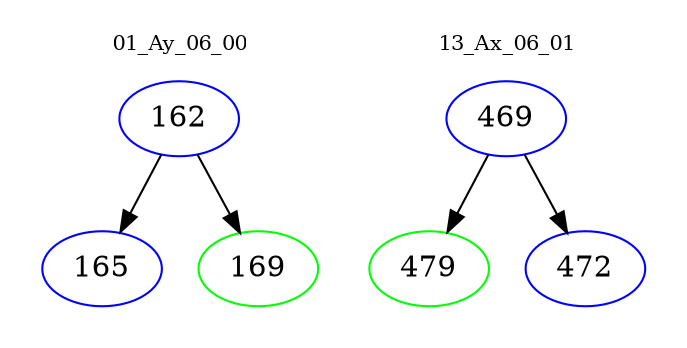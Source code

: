 digraph{
subgraph cluster_0 {
color = white
label = "01_Ay_06_00";
fontsize=10;
T0_162 [label="162", color="blue"]
T0_162 -> T0_165 [color="black"]
T0_165 [label="165", color="blue"]
T0_162 -> T0_169 [color="black"]
T0_169 [label="169", color="green"]
}
subgraph cluster_1 {
color = white
label = "13_Ax_06_01";
fontsize=10;
T1_469 [label="469", color="blue"]
T1_469 -> T1_479 [color="black"]
T1_479 [label="479", color="green"]
T1_469 -> T1_472 [color="black"]
T1_472 [label="472", color="blue"]
}
}

